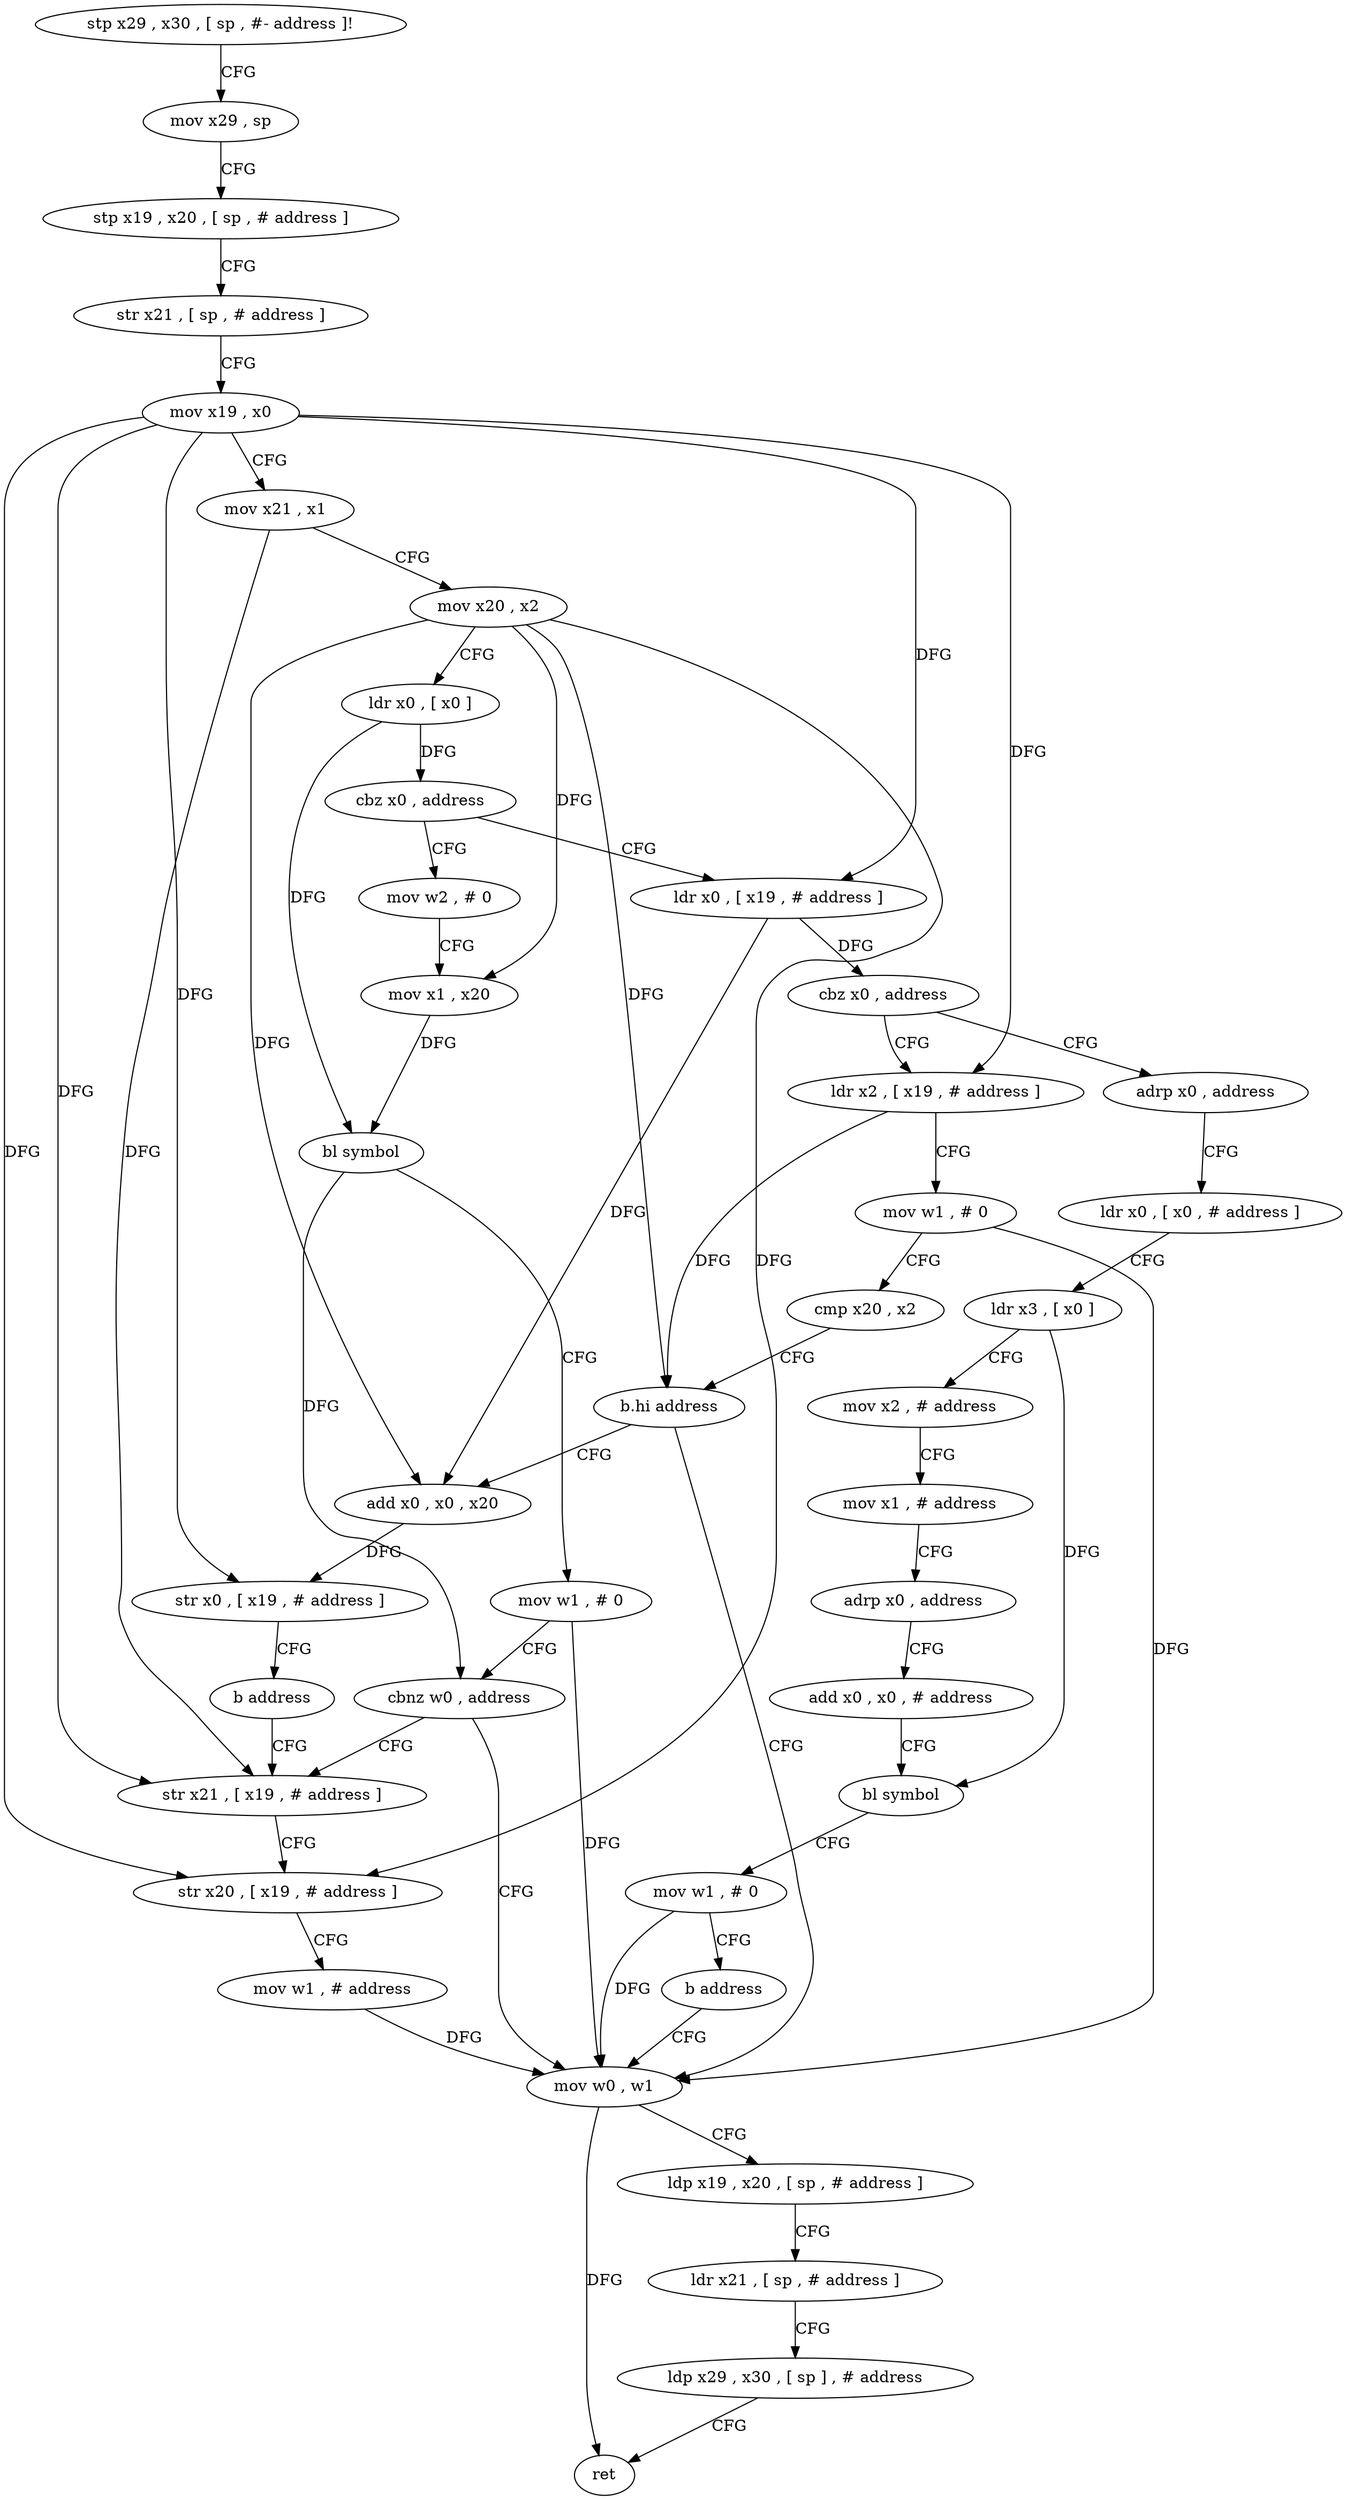 digraph "func" {
"106688" [label = "stp x29 , x30 , [ sp , #- address ]!" ]
"106692" [label = "mov x29 , sp" ]
"106696" [label = "stp x19 , x20 , [ sp , # address ]" ]
"106700" [label = "str x21 , [ sp , # address ]" ]
"106704" [label = "mov x19 , x0" ]
"106708" [label = "mov x21 , x1" ]
"106712" [label = "mov x20 , x2" ]
"106716" [label = "ldr x0 , [ x0 ]" ]
"106720" [label = "cbz x0 , address" ]
"106776" [label = "ldr x0 , [ x19 , # address ]" ]
"106724" [label = "mov w2 , # 0" ]
"106780" [label = "cbz x0 , address" ]
"106812" [label = "adrp x0 , address" ]
"106784" [label = "ldr x2 , [ x19 , # address ]" ]
"106728" [label = "mov x1 , x20" ]
"106732" [label = "bl symbol" ]
"106736" [label = "mov w1 , # 0" ]
"106740" [label = "cbnz w0 , address" ]
"106756" [label = "mov w0 , w1" ]
"106744" [label = "str x21 , [ x19 , # address ]" ]
"106816" [label = "ldr x0 , [ x0 , # address ]" ]
"106820" [label = "ldr x3 , [ x0 ]" ]
"106824" [label = "mov x2 , # address" ]
"106828" [label = "mov x1 , # address" ]
"106832" [label = "adrp x0 , address" ]
"106836" [label = "add x0 , x0 , # address" ]
"106840" [label = "bl symbol" ]
"106844" [label = "mov w1 , # 0" ]
"106848" [label = "b address" ]
"106788" [label = "mov w1 , # 0" ]
"106792" [label = "cmp x20 , x2" ]
"106796" [label = "b.hi address" ]
"106800" [label = "add x0 , x0 , x20" ]
"106760" [label = "ldp x19 , x20 , [ sp , # address ]" ]
"106764" [label = "ldr x21 , [ sp , # address ]" ]
"106768" [label = "ldp x29 , x30 , [ sp ] , # address" ]
"106772" [label = "ret" ]
"106748" [label = "str x20 , [ x19 , # address ]" ]
"106752" [label = "mov w1 , # address" ]
"106804" [label = "str x0 , [ x19 , # address ]" ]
"106808" [label = "b address" ]
"106688" -> "106692" [ label = "CFG" ]
"106692" -> "106696" [ label = "CFG" ]
"106696" -> "106700" [ label = "CFG" ]
"106700" -> "106704" [ label = "CFG" ]
"106704" -> "106708" [ label = "CFG" ]
"106704" -> "106776" [ label = "DFG" ]
"106704" -> "106784" [ label = "DFG" ]
"106704" -> "106744" [ label = "DFG" ]
"106704" -> "106748" [ label = "DFG" ]
"106704" -> "106804" [ label = "DFG" ]
"106708" -> "106712" [ label = "CFG" ]
"106708" -> "106744" [ label = "DFG" ]
"106712" -> "106716" [ label = "CFG" ]
"106712" -> "106728" [ label = "DFG" ]
"106712" -> "106796" [ label = "DFG" ]
"106712" -> "106748" [ label = "DFG" ]
"106712" -> "106800" [ label = "DFG" ]
"106716" -> "106720" [ label = "DFG" ]
"106716" -> "106732" [ label = "DFG" ]
"106720" -> "106776" [ label = "CFG" ]
"106720" -> "106724" [ label = "CFG" ]
"106776" -> "106780" [ label = "DFG" ]
"106776" -> "106800" [ label = "DFG" ]
"106724" -> "106728" [ label = "CFG" ]
"106780" -> "106812" [ label = "CFG" ]
"106780" -> "106784" [ label = "CFG" ]
"106812" -> "106816" [ label = "CFG" ]
"106784" -> "106788" [ label = "CFG" ]
"106784" -> "106796" [ label = "DFG" ]
"106728" -> "106732" [ label = "DFG" ]
"106732" -> "106736" [ label = "CFG" ]
"106732" -> "106740" [ label = "DFG" ]
"106736" -> "106740" [ label = "CFG" ]
"106736" -> "106756" [ label = "DFG" ]
"106740" -> "106756" [ label = "CFG" ]
"106740" -> "106744" [ label = "CFG" ]
"106756" -> "106760" [ label = "CFG" ]
"106756" -> "106772" [ label = "DFG" ]
"106744" -> "106748" [ label = "CFG" ]
"106816" -> "106820" [ label = "CFG" ]
"106820" -> "106824" [ label = "CFG" ]
"106820" -> "106840" [ label = "DFG" ]
"106824" -> "106828" [ label = "CFG" ]
"106828" -> "106832" [ label = "CFG" ]
"106832" -> "106836" [ label = "CFG" ]
"106836" -> "106840" [ label = "CFG" ]
"106840" -> "106844" [ label = "CFG" ]
"106844" -> "106848" [ label = "CFG" ]
"106844" -> "106756" [ label = "DFG" ]
"106848" -> "106756" [ label = "CFG" ]
"106788" -> "106792" [ label = "CFG" ]
"106788" -> "106756" [ label = "DFG" ]
"106792" -> "106796" [ label = "CFG" ]
"106796" -> "106756" [ label = "CFG" ]
"106796" -> "106800" [ label = "CFG" ]
"106800" -> "106804" [ label = "DFG" ]
"106760" -> "106764" [ label = "CFG" ]
"106764" -> "106768" [ label = "CFG" ]
"106768" -> "106772" [ label = "CFG" ]
"106748" -> "106752" [ label = "CFG" ]
"106752" -> "106756" [ label = "DFG" ]
"106804" -> "106808" [ label = "CFG" ]
"106808" -> "106744" [ label = "CFG" ]
}
